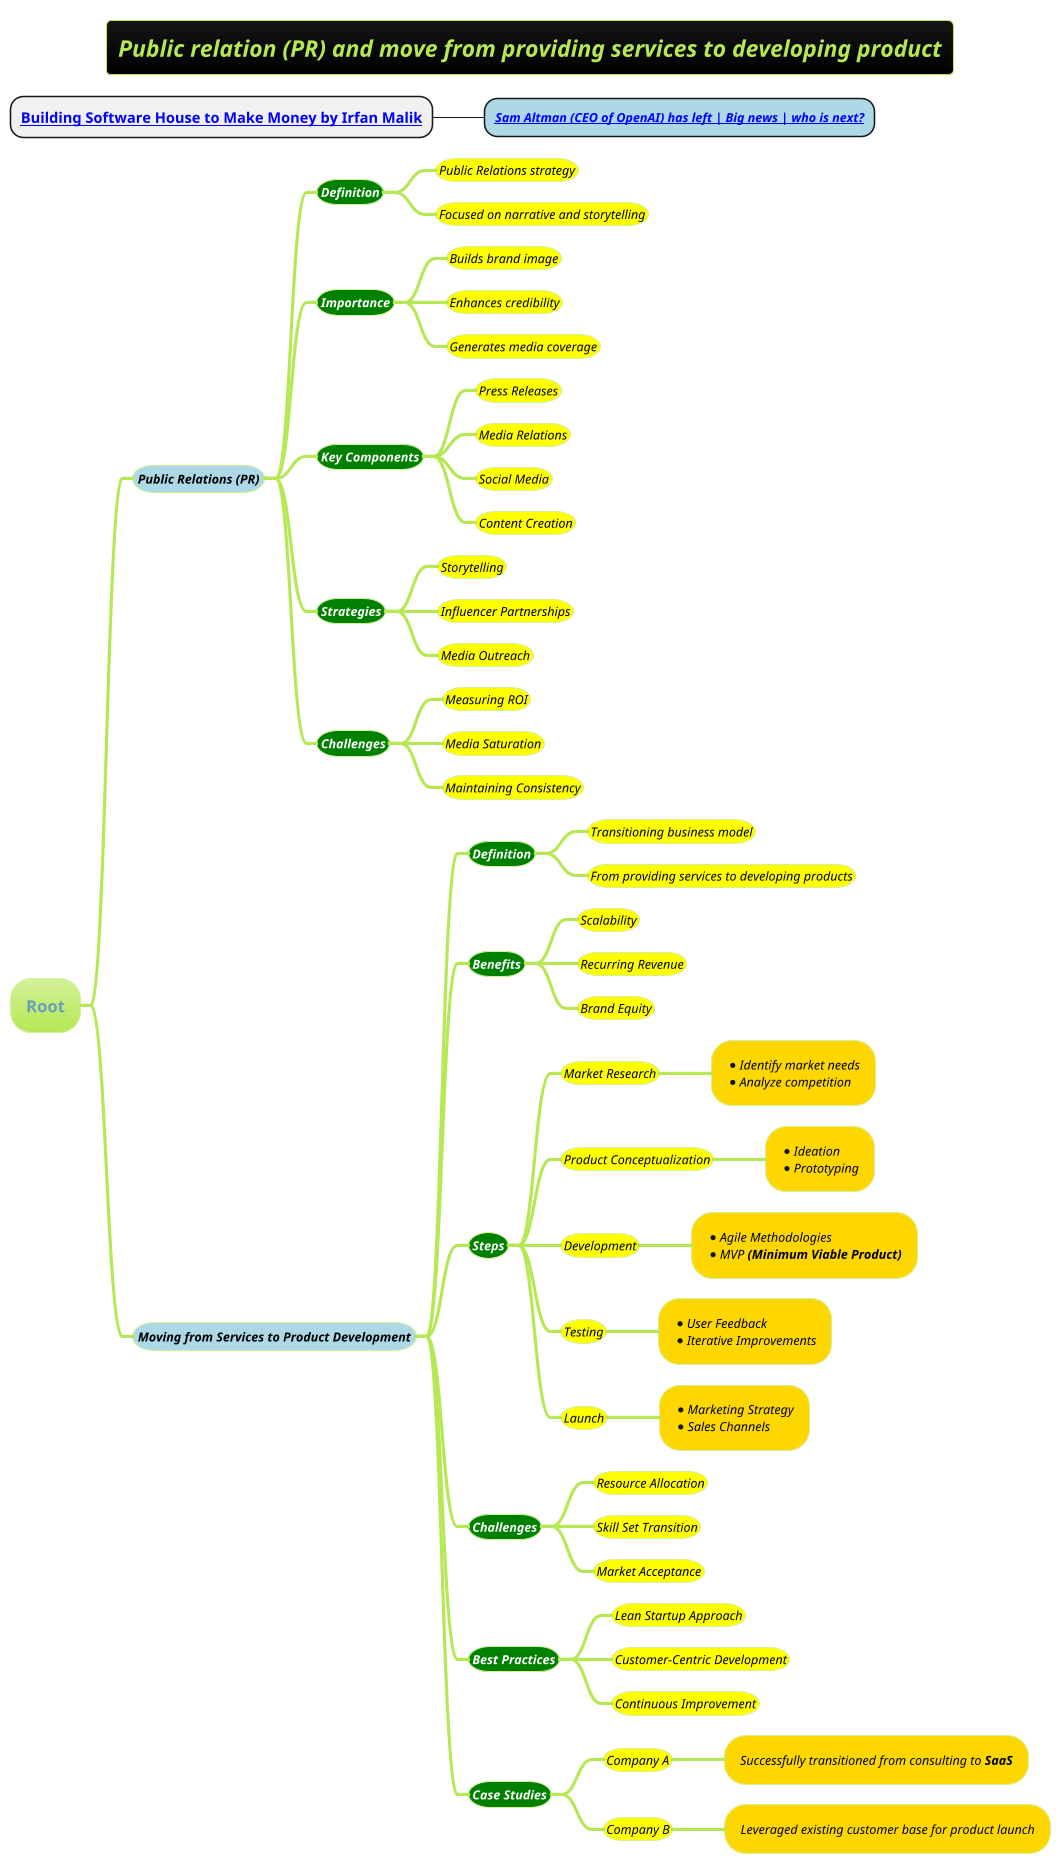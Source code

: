@startmindmap
title =<i><size:18>Public relation (PR) and move from providing services to developing product
* <b>[[https://www.youtube.com/watch?v=YSs4r95C_Dc&ab_channel=IrfanMalik Building Software House to Make Money by Irfan Malik]]
**[#lightblue] <i><size:12><color #black><b>[[https://www.youtube.com/watch?v=OxpNNqdCug8&ab_channel=IrfanMalik Sam Altman (CEO of OpenAI) has left | Big news | who is next?]]

!theme hacker
* Root
**[#lightblue] <i><size:12><color #black>Public Relations (PR)
***[#green] <i><size:12><color #white><b>Definition
****[#yellow] <i><size:12><color #black>Public Relations strategy
****[#yellow] <i><size:12><color #black>Focused on narrative and storytelling
***[#green] <i><size:12><color #white><b>Importance
****[#yellow] <i><size:12><color #black>Builds brand image
****[#yellow] <i><size:12><color #black>Enhances credibility
****[#yellow] <i><size:12><color #black>Generates media coverage
***[#green] <i><size:12><color #white><b>Key Components
****[#yellow] <i><size:12><color #black>Press Releases
****[#yellow] <i><size:12><color #black>Media Relations
****[#yellow] <i><size:12><color #black>Social Media
****[#yellow] <i><size:12><color #black>Content Creation
***[#green] <i><size:12><color #white><b>Strategies
****[#yellow] <i><size:12><color #black>Storytelling
****[#yellow] <i><size:12><color #black>Influencer Partnerships
****[#yellow] <i><size:12><color #black>Media Outreach
***[#green] <i><size:12><color #white><b>Challenges
****[#yellow] <i><size:12><color #black>Measuring ROI
****[#yellow] <i><size:12><color #black>Media Saturation
****[#yellow] <i><size:12><color #black>Maintaining Consistency
**[#lightblue] <i><size:12><color #black>Moving from Services to Product Development
***[#green] <i><size:12><color #white><b>Definition
****[#yellow] <i><size:12><color #black>Transitioning business model
****[#yellow] <i><size:12><color #black>From providing services to developing products
***[#green] <i><size:12><color #white><b>Benefits
****[#yellow] <i><size:12><color #black>Scalability
****[#yellow] <i><size:12><color #black>Recurring Revenue
****[#yellow] <i><size:12><color #black>Brand Equity
***[#green] <i><size:12><color #white><b>Steps
****[#yellow] <i><size:12><color #black>Market Research
*****[#gold] *<i><size:12><color #black>Identify market needs \n*<i><size:12><color #black>Analyze competition
****[#yellow] <i><size:12><color #black>Product Conceptualization
*****[#gold] *<i><size:12><color #black>Ideation \n*<i><size:12><color #black>Prototyping
****[#yellow] <i><size:12><color #black>Development
*****[#gold] *<i><size:12><color #black>Agile Methodologies \n*<i><size:12><color #black>MVP <b>(Minimum Viable Product)
****[#yellow] <i><size:12><color #black>Testing
*****[#gold] *<i><size:12><color #black>User Feedback \n*<i><size:12><color #black>Iterative Improvements
****[#yellow] <i><size:12><color #black>Launch
*****[#gold] *<i><size:12><color #black>Marketing Strategy \n*<i><size:12><color #black>Sales Channels
***[#green] <i><size:12><color #white><b>Challenges
****[#yellow] <i><size:12><color #black>Resource Allocation
****[#yellow] <i><size:12><color #black>Skill Set Transition
****[#yellow] <i><size:12><color #black>Market Acceptance
***[#green] <i><size:12><color #white><b>Best Practices
****[#yellow] <i><size:12><color #black>Lean Startup Approach
****[#yellow] <i><size:12><color #black>Customer-Centric Development
****[#yellow] <i><size:12><color #black>Continuous Improvement
***[#green] <i><size:12><color #white><b>Case Studies
****[#yellow] <i><size:12><color #black>Company A
*****[#gold] <i><size:12><color #black>Successfully transitioned from consulting to <b>SaaS
****[#yellow] <i><size:12><color #black>Company B
*****[#gold] <i><size:12><color #black>Leveraged existing customer base for product launch

@endmindmap


